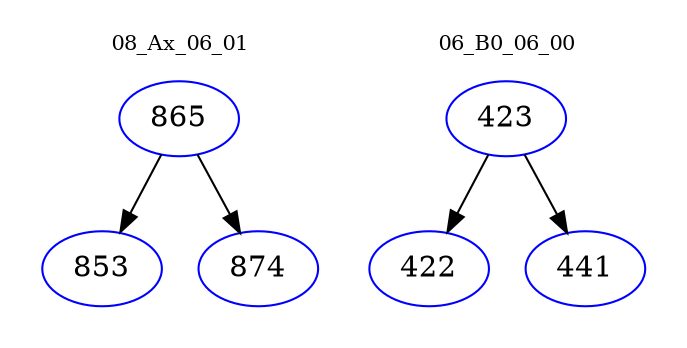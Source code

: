 digraph{
subgraph cluster_0 {
color = white
label = "08_Ax_06_01";
fontsize=10;
T0_865 [label="865", color="blue"]
T0_865 -> T0_853 [color="black"]
T0_853 [label="853", color="blue"]
T0_865 -> T0_874 [color="black"]
T0_874 [label="874", color="blue"]
}
subgraph cluster_1 {
color = white
label = "06_B0_06_00";
fontsize=10;
T1_423 [label="423", color="blue"]
T1_423 -> T1_422 [color="black"]
T1_422 [label="422", color="blue"]
T1_423 -> T1_441 [color="black"]
T1_441 [label="441", color="blue"]
}
}
